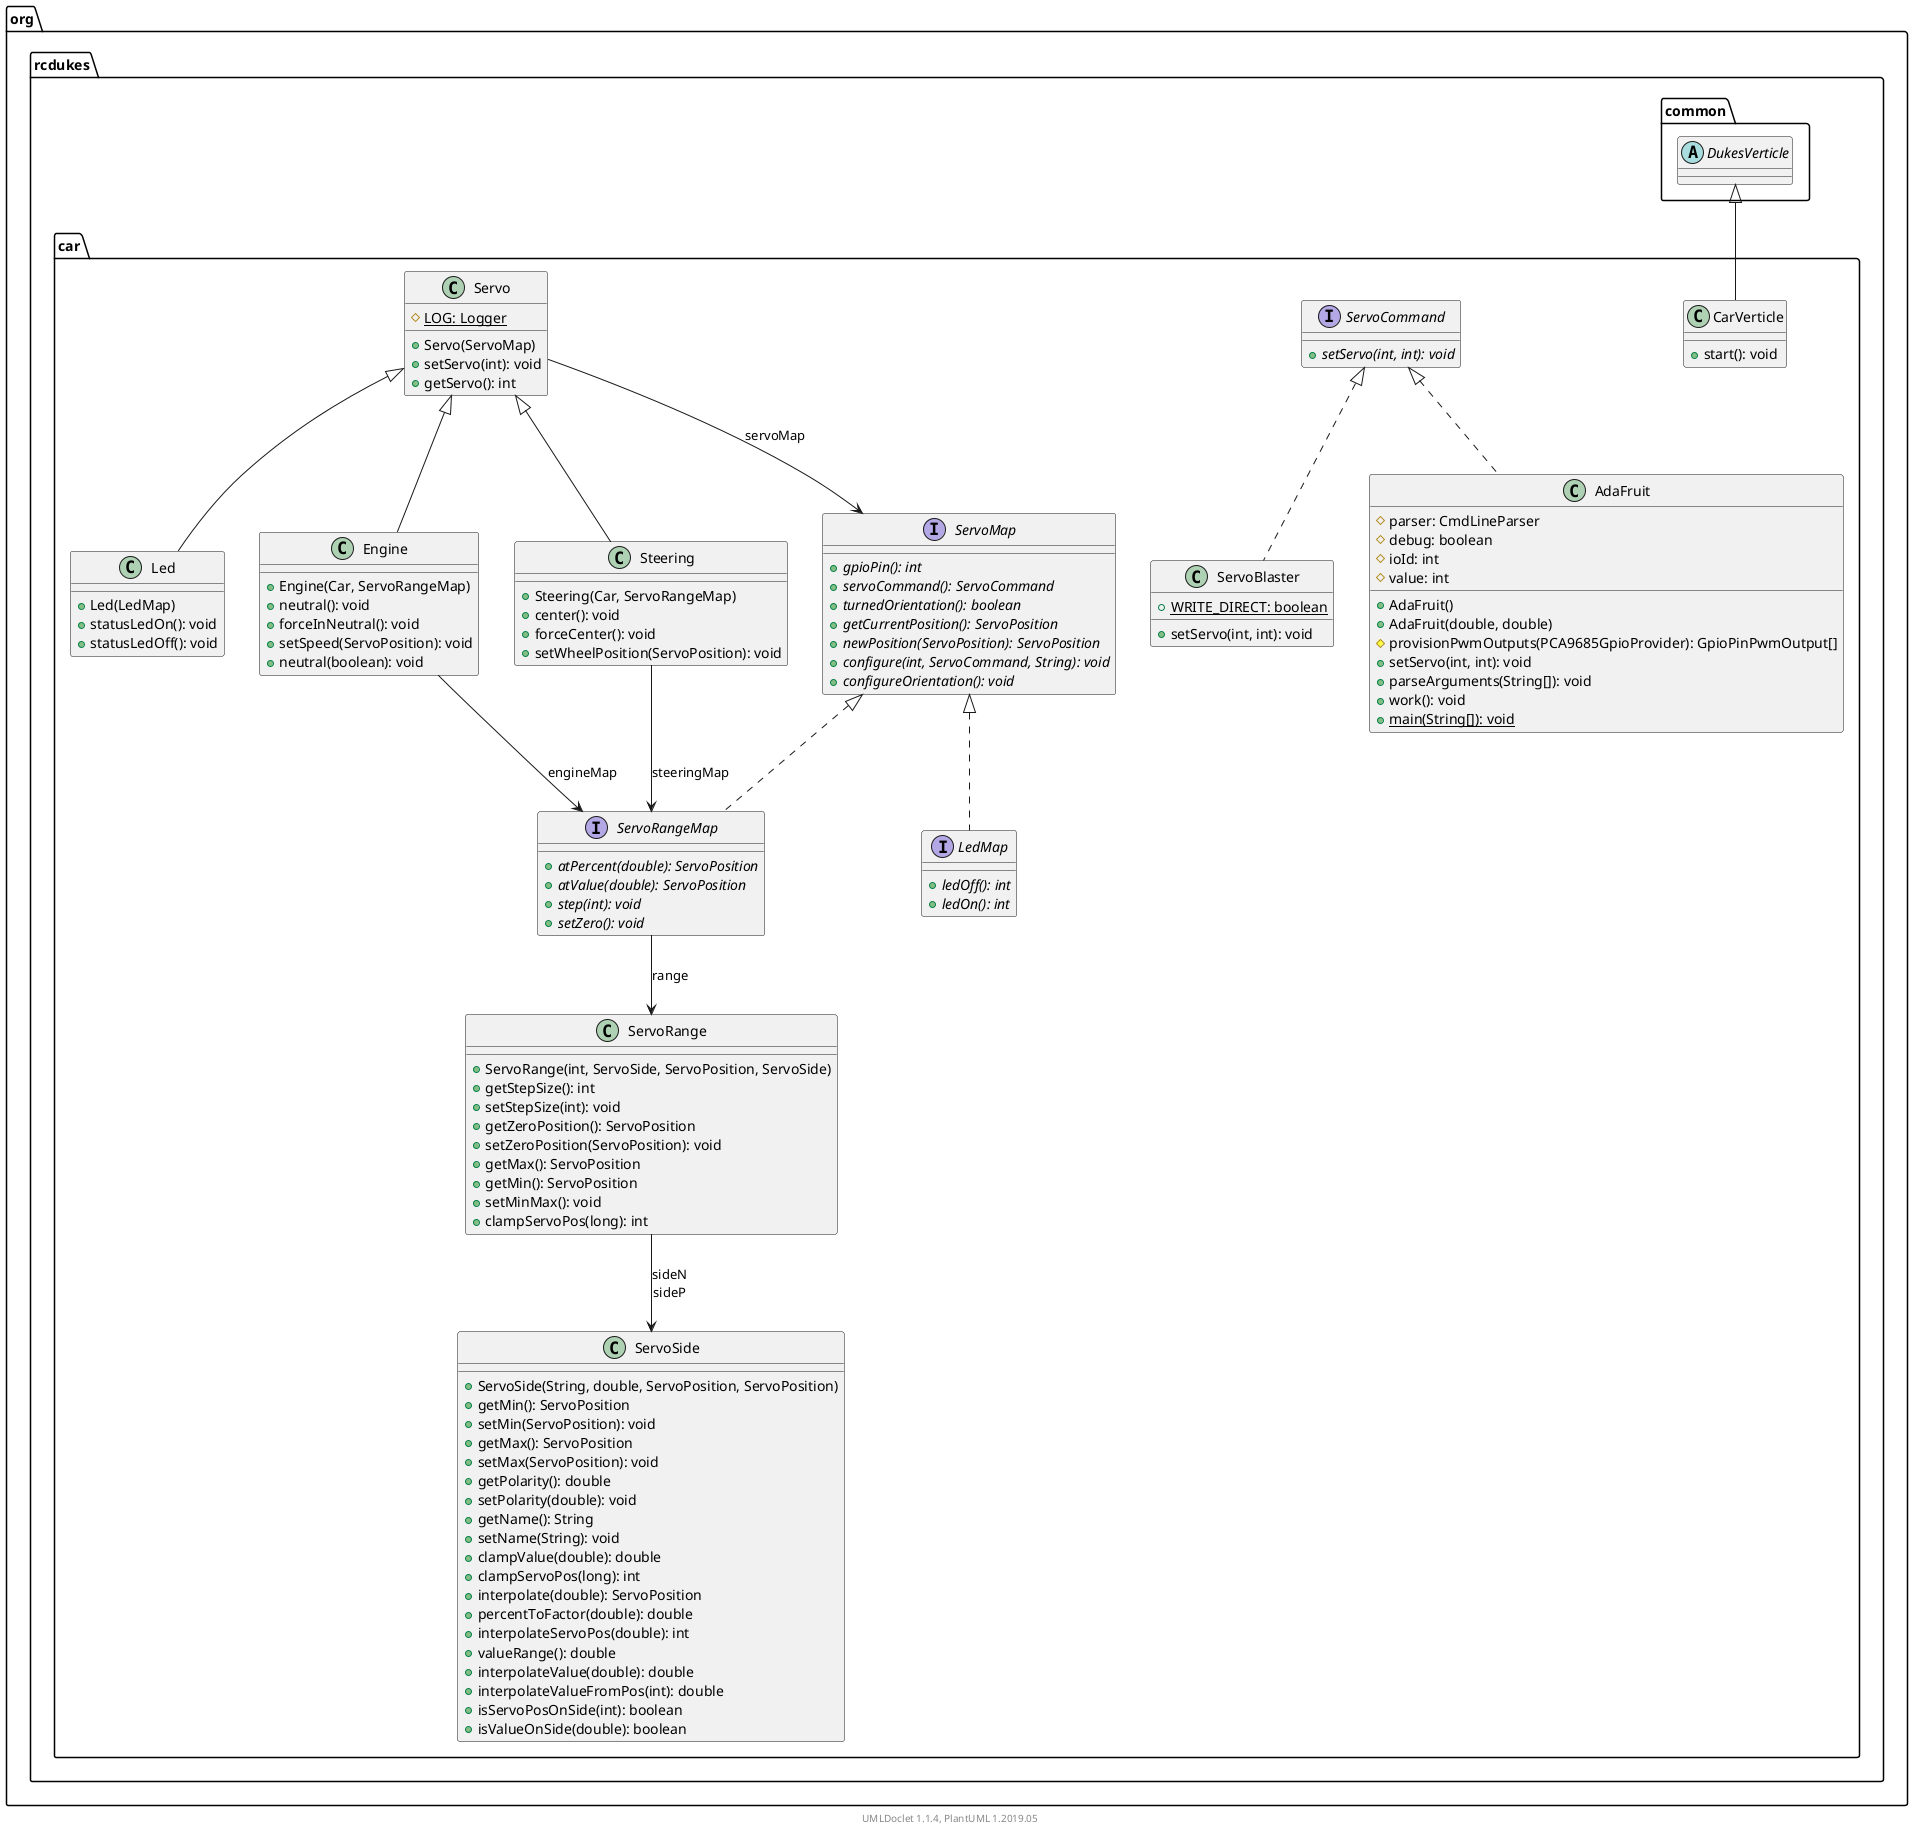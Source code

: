 @startuml

    namespace org.rcdukes.car {

        class CarVerticle [[CarVerticle.html]] {
            +start(): void
        }

        class Steering [[Steering.html]] {
            +Steering(Car, ServoRangeMap)
            +center(): void
            +forceCenter(): void
            +setWheelPosition(ServoPosition): void
        }

        class ServoSide [[ServoSide.html]] {
            +ServoSide(String, double, ServoPosition, ServoPosition)
            +getMin(): ServoPosition
            +setMin(ServoPosition): void
            +getMax(): ServoPosition
            +setMax(ServoPosition): void
            +getPolarity(): double
            +setPolarity(double): void
            +getName(): String
            +setName(String): void
            +clampValue(double): double
            +clampServoPos(long): int
            +interpolate(double): ServoPosition
            +percentToFactor(double): double
            +interpolateServoPos(double): int
            +valueRange(): double
            +interpolateValue(double): double
            +interpolateValueFromPos(int): double
            +isServoPosOnSide(int): boolean
            +isValueOnSide(double): boolean
        }

        interface ServoRangeMap [[ServoRangeMap.html]] {
            {abstract} +atPercent(double): ServoPosition
            {abstract} +atValue(double): ServoPosition
            {abstract} +step(int): void
            {abstract} +setZero(): void
        }

        class ServoRange [[ServoRange.html]] {
            +ServoRange(int, ServoSide, ServoPosition, ServoSide)
            +getStepSize(): int
            +setStepSize(int): void
            +getZeroPosition(): ServoPosition
            +setZeroPosition(ServoPosition): void
            +getMax(): ServoPosition
            +getMin(): ServoPosition
            +setMinMax(): void
            +clampServoPos(long): int
        }

        interface ServoMap [[ServoMap.html]] {
            {abstract} +gpioPin(): int
            {abstract} +servoCommand(): ServoCommand
            {abstract} +turnedOrientation(): boolean
            {abstract} +getCurrentPosition(): ServoPosition
            {abstract} +newPosition(ServoPosition): ServoPosition
            {abstract} +configure(int, ServoCommand, String): void
            {abstract} +configureOrientation(): void
        }

        interface ServoCommand [[ServoCommand.html]] {
            {abstract} +setServo(int, int): void
        }

        class ServoBlaster [[ServoBlaster.html]] {
            {static} +WRITE_DIRECT: boolean
            +setServo(int, int): void
        }

        class Servo [[Servo.html]] {
            {static} #LOG: Logger
            +Servo(ServoMap)
            +setServo(int): void
            +getServo(): int
        }

        interface LedMap [[LedMap.html]] {
            {abstract} +ledOff(): int
            {abstract} +ledOn(): int
        }

        class Led [[Led.html]] {
            +Led(LedMap)
            +statusLedOn(): void
            +statusLedOff(): void
        }

        class Engine [[Engine.html]] {
            +Engine(Car, ServoRangeMap)
            +neutral(): void
            +forceInNeutral(): void
            +setSpeed(ServoPosition): void
            +neutral(boolean): void
        }

        class AdaFruit [[AdaFruit.html]] {
            #parser: CmdLineParser
            #debug: boolean
            #ioId: int
            #value: int
            +AdaFruit()
            +AdaFruit(double, double)
            #provisionPwmOutputs(PCA9685GpioProvider): GpioPinPwmOutput[]
            +setServo(int, int): void
            +parseArguments(String[]): void
            +work(): void
            {static} +main(String[]): void
        }

        abstract class org.rcdukes.common.DukesVerticle
        org.rcdukes.common.DukesVerticle <|-- CarVerticle

        Servo <|-- Steering

        ServoMap <|.. ServoRangeMap

        ServoCommand <|.. ServoBlaster

        ServoMap <|.. LedMap

        Servo <|-- Led

        Servo <|-- Engine

        ServoCommand <|.. AdaFruit

        Steering --> ServoRangeMap: steeringMap

        ServoRangeMap --> ServoRange: range

        ServoRange --> ServoSide: sideN\nsideP

        Servo --> ServoMap: servoMap

        Engine --> ServoRangeMap: engineMap

    }


    center footer UMLDoclet 1.1.4, PlantUML 1.2019.05
@enduml
